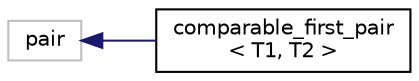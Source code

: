 digraph "Graphical Class Hierarchy"
{
  edge [fontname="Helvetica",fontsize="10",labelfontname="Helvetica",labelfontsize="10"];
  node [fontname="Helvetica",fontsize="10",shape=record];
  rankdir="LR";
  Node1 [label="pair",height=0.2,width=0.4,color="grey75", fillcolor="white", style="filled"];
  Node1 -> Node2 [dir="back",color="midnightblue",fontsize="10",style="solid",fontname="Helvetica"];
  Node2 [label="comparable_first_pair\l\< T1, T2 \>",height=0.2,width=0.4,color="black", fillcolor="white", style="filled",URL="$classcomparable__first__pair.html",tooltip="pair interface that compares on the first item "];
}
